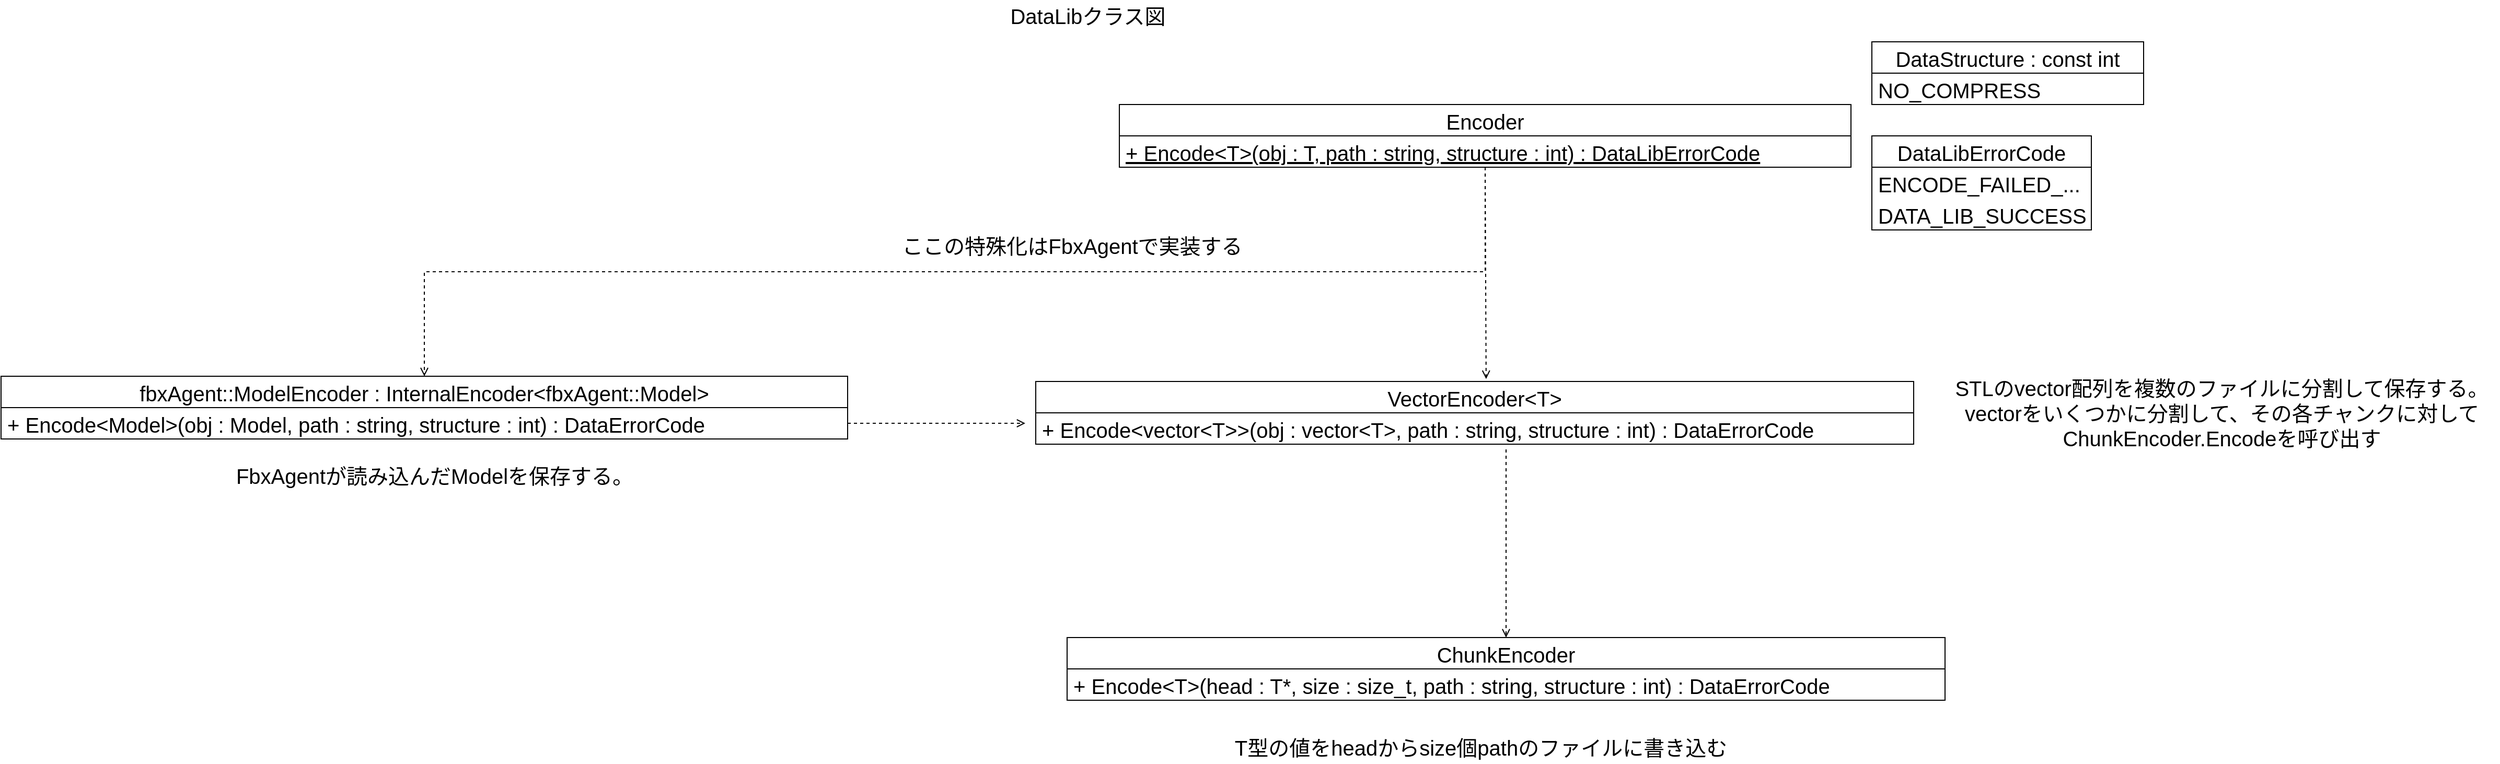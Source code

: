 <mxfile version="18.0.1" type="device"><diagram id="sA-do_cRSjN4ArKoDUwI" name="ページ1"><mxGraphModel dx="3228" dy="1236" grid="1" gridSize="10" guides="1" tooltips="1" connect="1" arrows="1" fold="1" page="1" pageScale="1" pageWidth="827" pageHeight="1169" math="0" shadow="0"><root><mxCell id="0"/><mxCell id="1" parent="0"/><mxCell id="f3dlQZAa_c0XxcamwQ8k-1" value="DataLibクラス図" style="text;html=1;strokeColor=none;fillColor=none;align=center;verticalAlign=middle;whiteSpace=wrap;rounded=0;fontSize=20;" parent="1" vertex="1"><mxGeometry x="-120" y="160" width="160" height="30" as="geometry"/></mxCell><mxCell id="f3dlQZAa_c0XxcamwQ8k-2" value="Encoder" style="swimlane;fontStyle=0;childLayout=stackLayout;horizontal=1;startSize=30;horizontalStack=0;resizeParent=1;resizeParentMax=0;resizeLast=0;collapsible=1;marginBottom=0;fontSize=20;" parent="1" vertex="1"><mxGeometry x="-10" y="260" width="700" height="60" as="geometry"/></mxCell><mxCell id="f3dlQZAa_c0XxcamwQ8k-5" value="+ Encode&lt;T&gt;(obj : T, path : string, structure : int) : DataLibErrorCode" style="text;strokeColor=none;fillColor=none;align=left;verticalAlign=middle;spacingLeft=4;spacingRight=4;overflow=hidden;points=[[0,0.5],[1,0.5]];portConstraint=eastwest;rotatable=0;fontSize=20;fontStyle=4" parent="f3dlQZAa_c0XxcamwQ8k-2" vertex="1"><mxGeometry y="30" width="700" height="30" as="geometry"/></mxCell><mxCell id="f3dlQZAa_c0XxcamwQ8k-6" value="DataStructure : const int" style="swimlane;fontStyle=0;childLayout=stackLayout;horizontal=1;startSize=30;horizontalStack=0;resizeParent=1;resizeParentMax=0;resizeLast=0;collapsible=1;marginBottom=0;fontSize=20;" parent="1" vertex="1"><mxGeometry x="710" y="200" width="260" height="60" as="geometry"/></mxCell><mxCell id="f3dlQZAa_c0XxcamwQ8k-7" value="NO_COMPRESS" style="text;strokeColor=none;fillColor=none;align=left;verticalAlign=middle;spacingLeft=4;spacingRight=4;overflow=hidden;points=[[0,0.5],[1,0.5]];portConstraint=eastwest;rotatable=0;fontSize=20;" parent="f3dlQZAa_c0XxcamwQ8k-6" vertex="1"><mxGeometry y="30" width="260" height="30" as="geometry"/></mxCell><mxCell id="f3dlQZAa_c0XxcamwQ8k-10" value="DataLibErrorCode" style="swimlane;fontStyle=0;childLayout=stackLayout;horizontal=1;startSize=30;horizontalStack=0;resizeParent=1;resizeParentMax=0;resizeLast=0;collapsible=1;marginBottom=0;fontSize=20;" parent="1" vertex="1"><mxGeometry x="710" y="290" width="210" height="90" as="geometry"/></mxCell><mxCell id="f3dlQZAa_c0XxcamwQ8k-11" value="ENCODE_FAILED_..." style="text;strokeColor=none;fillColor=none;align=left;verticalAlign=middle;spacingLeft=4;spacingRight=4;overflow=hidden;points=[[0,0.5],[1,0.5]];portConstraint=eastwest;rotatable=0;fontSize=20;" parent="f3dlQZAa_c0XxcamwQ8k-10" vertex="1"><mxGeometry y="30" width="210" height="30" as="geometry"/></mxCell><mxCell id="f3dlQZAa_c0XxcamwQ8k-12" value="DATA_LIB_SUCCESS" style="text;strokeColor=none;fillColor=none;align=left;verticalAlign=middle;spacingLeft=4;spacingRight=4;overflow=hidden;points=[[0,0.5],[1,0.5]];portConstraint=eastwest;rotatable=0;fontSize=20;" parent="f3dlQZAa_c0XxcamwQ8k-10" vertex="1"><mxGeometry y="60" width="210" height="30" as="geometry"/></mxCell><mxCell id="f3dlQZAa_c0XxcamwQ8k-18" value="VectorEncoder&lt;T&gt;" style="swimlane;fontStyle=0;childLayout=stackLayout;horizontal=1;startSize=30;horizontalStack=0;resizeParent=1;resizeParentMax=0;resizeLast=0;collapsible=1;marginBottom=0;fontSize=20;" parent="1" vertex="1"><mxGeometry x="-90" y="525" width="840" height="60" as="geometry"/></mxCell><mxCell id="f3dlQZAa_c0XxcamwQ8k-19" value="+ Encode&lt;vector&lt;T&gt;&gt;(obj : vector&lt;T&gt;, path : string, structure : int) : DataErrorCode" style="text;strokeColor=none;fillColor=none;align=left;verticalAlign=middle;spacingLeft=4;spacingRight=4;overflow=hidden;points=[[0,0.5],[1,0.5]];portConstraint=eastwest;rotatable=0;fontSize=20;fontStyle=0" parent="f3dlQZAa_c0XxcamwQ8k-18" vertex="1"><mxGeometry y="30" width="840" height="30" as="geometry"/></mxCell><mxCell id="f3dlQZAa_c0XxcamwQ8k-21" value="ChunkEncoder" style="swimlane;fontStyle=0;childLayout=stackLayout;horizontal=1;startSize=30;horizontalStack=0;resizeParent=1;resizeParentMax=0;resizeLast=0;collapsible=1;marginBottom=0;fontSize=20;" parent="1" vertex="1"><mxGeometry x="-60" y="770" width="840" height="60" as="geometry"/></mxCell><mxCell id="f3dlQZAa_c0XxcamwQ8k-22" value="+ Encode&lt;T&gt;(head : T*, size : size_t, path : string, structure : int) : DataErrorCode" style="text;strokeColor=none;fillColor=none;align=left;verticalAlign=middle;spacingLeft=4;spacingRight=4;overflow=hidden;points=[[0,0.5],[1,0.5]];portConstraint=eastwest;rotatable=0;fontSize=20;fontStyle=0" parent="f3dlQZAa_c0XxcamwQ8k-21" vertex="1"><mxGeometry y="30" width="840" height="30" as="geometry"/></mxCell><mxCell id="f3dlQZAa_c0XxcamwQ8k-24" value="STLのvector配列を複数のファイルに分割して保存する。&lt;br&gt;vectorをいくつかに分割して、その各チャンクに対してChunkEncoder.Encodeを呼び出す" style="text;html=1;strokeColor=none;fillColor=none;align=center;verticalAlign=middle;whiteSpace=wrap;rounded=0;fontSize=20;" parent="1" vertex="1"><mxGeometry x="780" y="540" width="530" height="30" as="geometry"/></mxCell><mxCell id="f3dlQZAa_c0XxcamwQ8k-26" value="T型の値をheadからsize個pathのファイルに書き込む" style="text;html=1;strokeColor=none;fillColor=none;align=center;verticalAlign=middle;whiteSpace=wrap;rounded=0;fontSize=20;" parent="1" vertex="1"><mxGeometry x="71" y="860" width="530" height="30" as="geometry"/></mxCell><mxCell id="f3dlQZAa_c0XxcamwQ8k-27" value="fbxAgent::ModelEncoder : InternalEncoder&lt;fbxAgent::Model&gt;" style="swimlane;fontStyle=0;childLayout=stackLayout;horizontal=1;startSize=30;horizontalStack=0;resizeParent=1;resizeParentMax=0;resizeLast=0;collapsible=1;marginBottom=0;fontSize=20;" parent="1" vertex="1"><mxGeometry x="-1080" y="520" width="810" height="60" as="geometry"/></mxCell><mxCell id="f3dlQZAa_c0XxcamwQ8k-28" value="+ Encode&lt;Model&gt;(obj : Model, path : string, structure : int) : DataErrorCode" style="text;strokeColor=none;fillColor=none;align=left;verticalAlign=middle;spacingLeft=4;spacingRight=4;overflow=hidden;points=[[0,0.5],[1,0.5]];portConstraint=eastwest;rotatable=0;fontSize=20;fontStyle=0" parent="f3dlQZAa_c0XxcamwQ8k-27" vertex="1"><mxGeometry y="30" width="810" height="30" as="geometry"/></mxCell><mxCell id="f3dlQZAa_c0XxcamwQ8k-30" value="FbxAgentが読み込んだModelを保存する。" style="text;html=1;strokeColor=none;fillColor=none;align=center;verticalAlign=middle;whiteSpace=wrap;rounded=0;fontSize=20;" parent="1" vertex="1"><mxGeometry x="-930" y="600" width="530" height="30" as="geometry"/></mxCell><mxCell id="g3I8GserMbdXm_yFhf7Y-1" value="" style="endArrow=open;html=1;rounded=0;fontSize=20;entryX=0.5;entryY=0;entryDx=0;entryDy=0;dashed=1;endFill=0;elbow=vertical;" edge="1" parent="1" target="f3dlQZAa_c0XxcamwQ8k-21"><mxGeometry width="50" height="50" relative="1" as="geometry"><mxPoint x="360" y="590" as="sourcePoint"/><mxPoint x="375" y="400.0" as="targetPoint"/></mxGeometry></mxCell><mxCell id="g3I8GserMbdXm_yFhf7Y-2" value="" style="endArrow=open;html=1;rounded=0;elbow=vertical;entryX=0.5;entryY=0;entryDx=0;entryDy=0;edgeStyle=elbowEdgeStyle;dashed=1;endFill=0;" edge="1" parent="1" target="f3dlQZAa_c0XxcamwQ8k-27"><mxGeometry width="50" height="50" relative="1" as="geometry"><mxPoint x="340" y="320" as="sourcePoint"/><mxPoint x="390" y="450" as="targetPoint"/></mxGeometry></mxCell><mxCell id="g3I8GserMbdXm_yFhf7Y-4" value="ここの特殊化はFbxAgentで実装する" style="text;html=1;strokeColor=none;fillColor=none;align=center;verticalAlign=middle;whiteSpace=wrap;rounded=0;fontSize=20;" vertex="1" parent="1"><mxGeometry x="-230" y="380" width="350" height="30" as="geometry"/></mxCell><mxCell id="g3I8GserMbdXm_yFhf7Y-5" value="" style="endArrow=open;html=1;rounded=0;fontSize=20;dashed=1;endFill=0;elbow=vertical;exitX=1;exitY=0.5;exitDx=0;exitDy=0;" edge="1" parent="1" source="f3dlQZAa_c0XxcamwQ8k-28"><mxGeometry width="50" height="50" relative="1" as="geometry"><mxPoint x="370" y="600.0" as="sourcePoint"/><mxPoint x="-100" y="565" as="targetPoint"/></mxGeometry></mxCell><mxCell id="g3I8GserMbdXm_yFhf7Y-6" value="" style="endArrow=open;html=1;rounded=0;fontSize=20;dashed=1;endFill=0;elbow=vertical;entryX=0.513;entryY=-0.04;entryDx=0;entryDy=0;entryPerimeter=0;" edge="1" parent="1" target="f3dlQZAa_c0XxcamwQ8k-18"><mxGeometry width="50" height="50" relative="1" as="geometry"><mxPoint x="340" y="320" as="sourcePoint"/><mxPoint x="-90" y="575.0" as="targetPoint"/></mxGeometry></mxCell></root></mxGraphModel></diagram></mxfile>